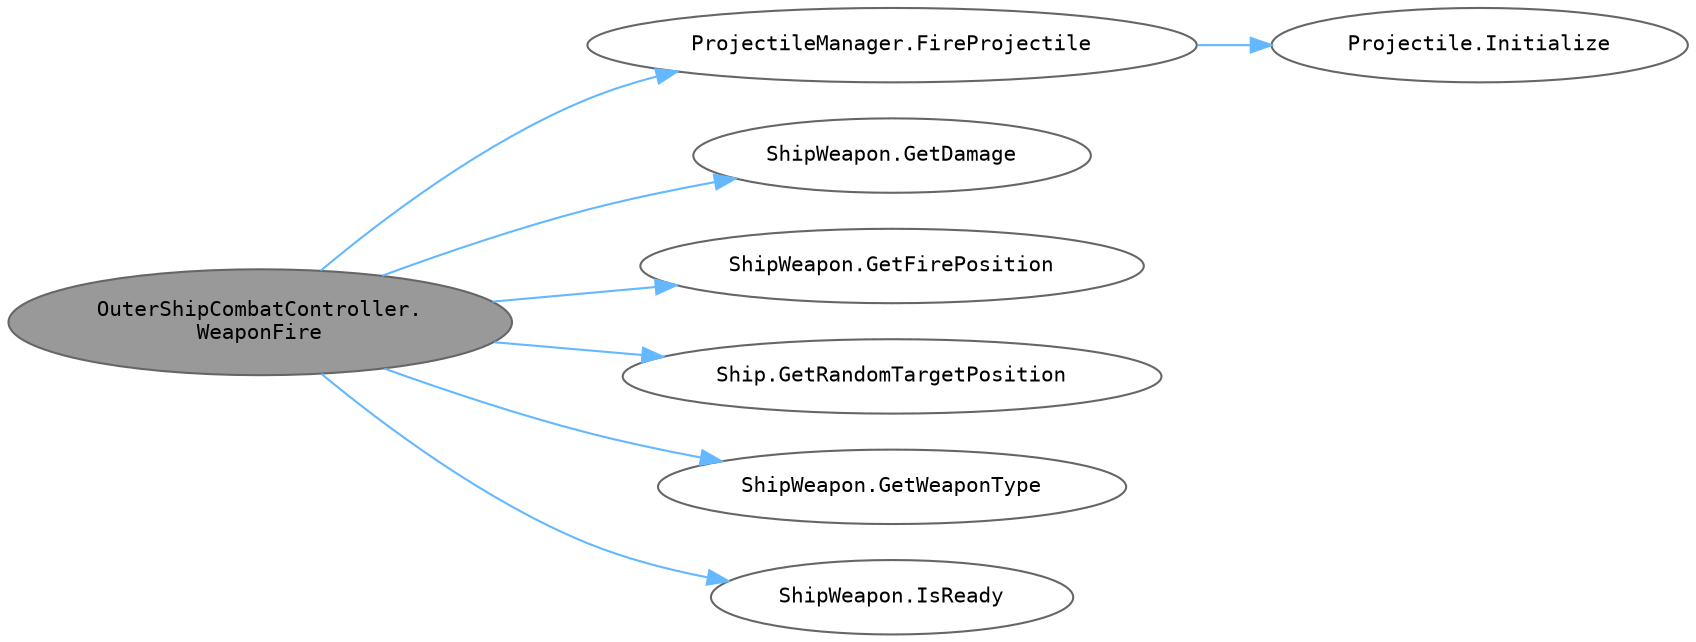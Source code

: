 digraph "OuterShipCombatController.WeaponFire"
{
 // INTERACTIVE_SVG=YES
 // LATEX_PDF_SIZE
  bgcolor="transparent";
  edge [fontname=Helvetica,fontsize=10,labelfontname=Helvetica,labelfontsize=10];
  node [fontname=Helvetica,fontsize=10,fontname=Consolas fontsize=10 style=filled height=0.2 width=0.4 margin=0.1];
  rankdir="LR";
  Node1 [id="Node000001",label="OuterShipCombatController.\lWeaponFire",height=0.2,width=0.4,color="gray40", fillcolor="grey60", style="filled", fontcolor="black",tooltip="지정된 함선이 무기를 발사하도록 시도합니다. 무기가 준비되지 않았거나 대상이 없으면 실패합니다."];
  Node1 -> Node2 [id="edge1_Node000001_Node000002",color="steelblue1",style="solid",tooltip=" "];
  Node2 [id="Node000002",label="ProjectileManager.FireProjectile",height=0.2,width=0.4,color="grey40", fillcolor="white", style="filled",URL="$class_projectile_manager.html#afff6c926105524f2bd5b1cc1225d98d7",tooltip="투사체를 생성하고 발사합니다. 무기 타입에 따라 프리팹을 선택하고, 목표 위치까지 이동시키며, 도착 시 콜백을 실행합니다."];
  Node2 -> Node3 [id="edge2_Node000002_Node000003",color="steelblue1",style="solid",tooltip=" "];
  Node3 [id="Node000003",label="Projectile.Initialize",height=0.2,width=0.4,color="grey40", fillcolor="white", style="filled",URL="$class_projectile.html#aae9fbade4d955a480a8a856748621e1c",tooltip="투사체를 초기화합니다. 목표 위치와 충돌 콜백을 지정합니다."];
  Node1 -> Node4 [id="edge3_Node000001_Node000004",color="steelblue1",style="solid",tooltip=" "];
  Node4 [id="Node000004",label="ShipWeapon.GetDamage",height=0.2,width=0.4,color="grey40", fillcolor="white", style="filled",URL="$class_ship_weapon.html#a5d0c8b9cb45cd7470fb3868d9feb826d",tooltip="무기 이름을 반환합니다."];
  Node1 -> Node5 [id="edge4_Node000001_Node000005",color="steelblue1",style="solid",tooltip=" "];
  Node5 [id="Node000005",label="ShipWeapon.GetFirePosition",height=0.2,width=0.4,color="grey40", fillcolor="white", style="filled",URL="$class_ship_weapon.html#aa577ecb44927339cdd0cb15ae4ae76e8",tooltip="무기의 타입을 반환합니다."];
  Node1 -> Node6 [id="edge5_Node000001_Node000006",color="steelblue1",style="solid",tooltip=" "];
  Node6 [id="Node000006",label="Ship.GetRandomTargetPosition",height=0.2,width=0.4,color="grey40", fillcolor="white", style="filled",URL="$class_ship.html#a73217557e08511f1436830db223bfc4e",tooltip="무작위로 타겟팅 가능한 방의 위치를 반환합니다. 방이 없는 경우 (모두 파괴되었거나 타겟 불가) Vector2Int.zero를 반환합니다."];
  Node1 -> Node7 [id="edge6_Node000001_Node000007",color="steelblue1",style="solid",tooltip=" "];
  Node7 [id="Node000007",label="ShipWeapon.GetWeaponType",height=0.2,width=0.4,color="grey40", fillcolor="white", style="filled",URL="$class_ship_weapon.html#a7000e4dcb1a15943afba4709b71c13a9",tooltip="무기의 타입을 반환합니다."];
  Node1 -> Node8 [id="edge7_Node000001_Node000008",color="steelblue1",style="solid",tooltip=" "];
  Node8 [id="Node000008",label="ShipWeapon.IsReady",height=0.2,width=0.4,color="grey40", fillcolor="white", style="filled",URL="$class_ship_weapon.html#a72518cf9b3021beca098c19c438dbc5f",tooltip="무기가 발사 가능한 상태인지 확인합니다."];
}
